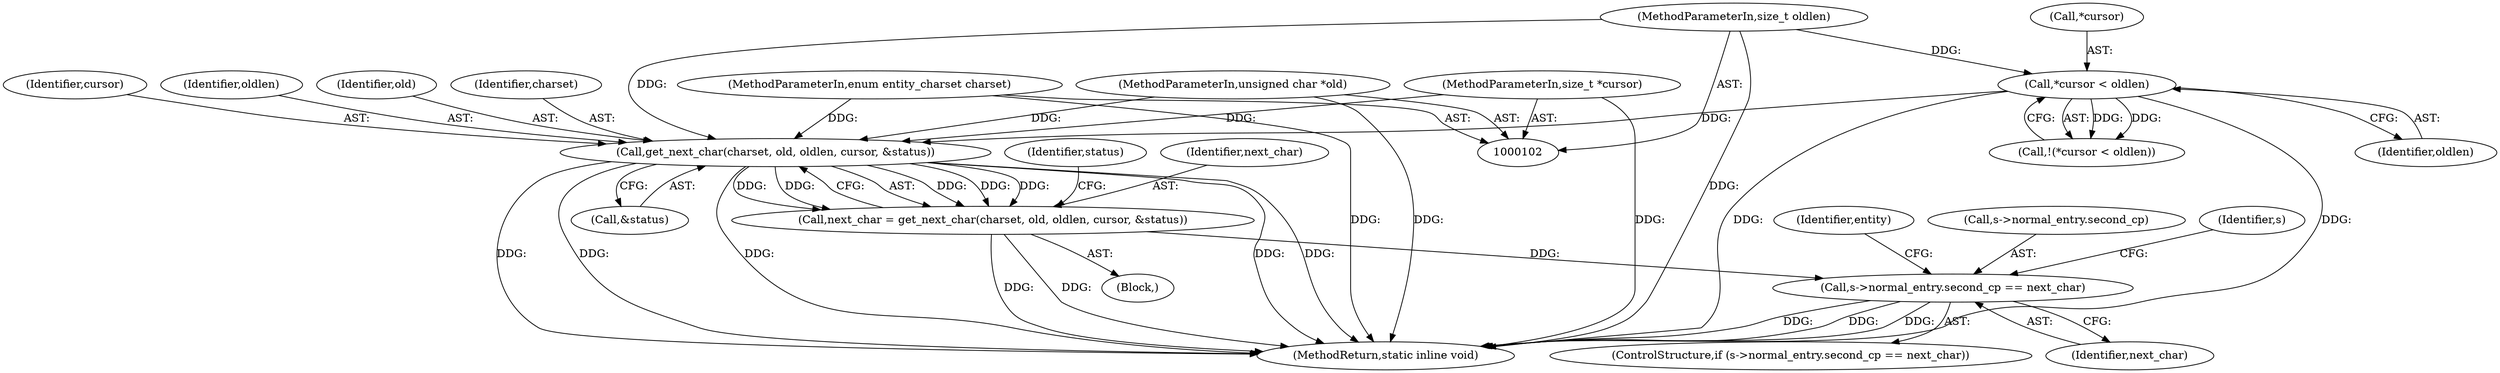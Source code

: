 digraph "1_php-src_0da8b8b801f9276359262f1ef8274c7812d3dfda?w=1_2@del" {
"1000193" [label="(Call,get_next_char(charset, old, oldlen, cursor, &status))"];
"1000104" [label="(MethodParameterIn,enum entity_charset charset)"];
"1000108" [label="(MethodParameterIn,unsigned char *old)"];
"1000186" [label="(Call,*cursor < oldlen)"];
"1000109" [label="(MethodParameterIn,size_t oldlen)"];
"1000110" [label="(MethodParameterIn,size_t *cursor)"];
"1000191" [label="(Call,next_char = get_next_char(charset, old, oldlen, cursor, &status))"];
"1000243" [label="(Call,s->normal_entry.second_cp == next_char)"];
"1000185" [label="(Call,!(*cursor < oldlen))"];
"1000187" [label="(Call,*cursor)"];
"1000197" [label="(Identifier,cursor)"];
"1000198" [label="(Call,&status)"];
"1000253" [label="(Identifier,entity)"];
"1000244" [label="(Call,s->normal_entry.second_cp)"];
"1000109" [label="(MethodParameterIn,size_t oldlen)"];
"1000104" [label="(MethodParameterIn,enum entity_charset charset)"];
"1000240" [label="(Identifier,s)"];
"1000243" [label="(Call,s->normal_entry.second_cp == next_char)"];
"1000192" [label="(Identifier,next_char)"];
"1000189" [label="(Identifier,oldlen)"];
"1000196" [label="(Identifier,oldlen)"];
"1000193" [label="(Call,get_next_char(charset, old, oldlen, cursor, &status))"];
"1000110" [label="(MethodParameterIn,size_t *cursor)"];
"1000249" [label="(Identifier,next_char)"];
"1000195" [label="(Identifier,old)"];
"1000191" [label="(Call,next_char = get_next_char(charset, old, oldlen, cursor, &status))"];
"1000173" [label="(Block,)"];
"1000108" [label="(MethodParameterIn,unsigned char *old)"];
"1000194" [label="(Identifier,charset)"];
"1000186" [label="(Call,*cursor < oldlen)"];
"1000202" [label="(Identifier,status)"];
"1000242" [label="(ControlStructure,if (s->normal_entry.second_cp == next_char))"];
"1000303" [label="(MethodReturn,static inline void)"];
"1000193" -> "1000191"  [label="AST: "];
"1000193" -> "1000198"  [label="CFG: "];
"1000194" -> "1000193"  [label="AST: "];
"1000195" -> "1000193"  [label="AST: "];
"1000196" -> "1000193"  [label="AST: "];
"1000197" -> "1000193"  [label="AST: "];
"1000198" -> "1000193"  [label="AST: "];
"1000191" -> "1000193"  [label="CFG: "];
"1000193" -> "1000303"  [label="DDG: "];
"1000193" -> "1000303"  [label="DDG: "];
"1000193" -> "1000303"  [label="DDG: "];
"1000193" -> "1000303"  [label="DDG: "];
"1000193" -> "1000303"  [label="DDG: "];
"1000193" -> "1000191"  [label="DDG: "];
"1000193" -> "1000191"  [label="DDG: "];
"1000193" -> "1000191"  [label="DDG: "];
"1000193" -> "1000191"  [label="DDG: "];
"1000193" -> "1000191"  [label="DDG: "];
"1000104" -> "1000193"  [label="DDG: "];
"1000108" -> "1000193"  [label="DDG: "];
"1000186" -> "1000193"  [label="DDG: "];
"1000109" -> "1000193"  [label="DDG: "];
"1000110" -> "1000193"  [label="DDG: "];
"1000104" -> "1000102"  [label="AST: "];
"1000104" -> "1000303"  [label="DDG: "];
"1000108" -> "1000102"  [label="AST: "];
"1000108" -> "1000303"  [label="DDG: "];
"1000186" -> "1000185"  [label="AST: "];
"1000186" -> "1000189"  [label="CFG: "];
"1000187" -> "1000186"  [label="AST: "];
"1000189" -> "1000186"  [label="AST: "];
"1000185" -> "1000186"  [label="CFG: "];
"1000186" -> "1000303"  [label="DDG: "];
"1000186" -> "1000303"  [label="DDG: "];
"1000186" -> "1000185"  [label="DDG: "];
"1000186" -> "1000185"  [label="DDG: "];
"1000109" -> "1000186"  [label="DDG: "];
"1000109" -> "1000102"  [label="AST: "];
"1000109" -> "1000303"  [label="DDG: "];
"1000110" -> "1000102"  [label="AST: "];
"1000110" -> "1000303"  [label="DDG: "];
"1000191" -> "1000173"  [label="AST: "];
"1000192" -> "1000191"  [label="AST: "];
"1000202" -> "1000191"  [label="CFG: "];
"1000191" -> "1000303"  [label="DDG: "];
"1000191" -> "1000303"  [label="DDG: "];
"1000191" -> "1000243"  [label="DDG: "];
"1000243" -> "1000242"  [label="AST: "];
"1000243" -> "1000249"  [label="CFG: "];
"1000244" -> "1000243"  [label="AST: "];
"1000249" -> "1000243"  [label="AST: "];
"1000253" -> "1000243"  [label="CFG: "];
"1000240" -> "1000243"  [label="CFG: "];
"1000243" -> "1000303"  [label="DDG: "];
"1000243" -> "1000303"  [label="DDG: "];
"1000243" -> "1000303"  [label="DDG: "];
}
